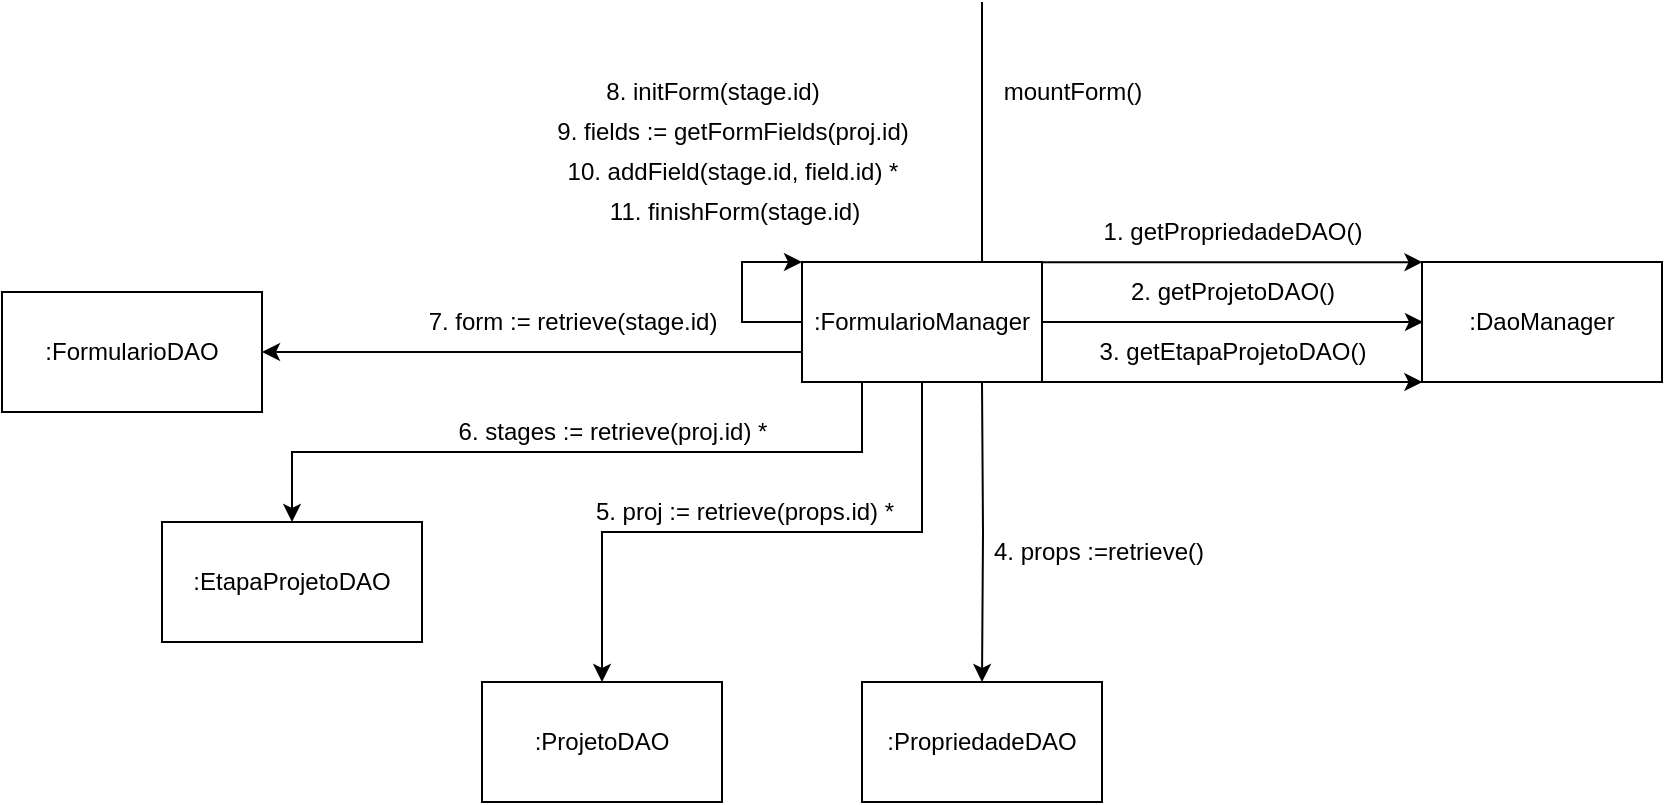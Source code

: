 <mxfile version="21.6.8" type="device">
  <diagram name="Page-1" id="DzhSQO73DSki14xKmCqW">
    <mxGraphModel dx="810" dy="469" grid="0" gridSize="10" guides="1" tooltips="1" connect="1" arrows="1" fold="1" page="1" pageScale="1" pageWidth="850" pageHeight="1100" math="0" shadow="0">
      <root>
        <mxCell id="0" />
        <mxCell id="1" parent="0" />
        <mxCell id="awyPaQthuCvUyQTzf5ff-2" style="edgeStyle=orthogonalEdgeStyle;rounded=0;orthogonalLoop=1;jettySize=auto;html=1;endArrow=none;endFill=0;" parent="1" edge="1">
          <mxGeometry relative="1" as="geometry">
            <mxPoint x="493" y="95" as="targetPoint" />
            <mxPoint x="493" y="225" as="sourcePoint" />
          </mxGeometry>
        </mxCell>
        <mxCell id="awyPaQthuCvUyQTzf5ff-5" style="edgeStyle=orthogonalEdgeStyle;rounded=0;orthogonalLoop=1;jettySize=auto;html=1;exitX=1;exitY=0.5;exitDx=0;exitDy=0;entryX=0.002;entryY=0.168;entryDx=0;entryDy=0;entryPerimeter=0;" parent="1" edge="1">
          <mxGeometry relative="1" as="geometry">
            <mxPoint x="713.24" y="225.08" as="targetPoint" />
            <mxPoint x="523" y="245" as="sourcePoint" />
            <Array as="points">
              <mxPoint x="523" y="225" />
            </Array>
          </mxGeometry>
        </mxCell>
        <mxCell id="awyPaQthuCvUyQTzf5ff-10" style="edgeStyle=orthogonalEdgeStyle;rounded=0;orthogonalLoop=1;jettySize=auto;html=1;exitX=0.5;exitY=1;exitDx=0;exitDy=0;" parent="1" target="awyPaQthuCvUyQTzf5ff-9" edge="1">
          <mxGeometry relative="1" as="geometry">
            <mxPoint x="493" y="285" as="sourcePoint" />
          </mxGeometry>
        </mxCell>
        <mxCell id="mIN6q4U5lTrwkl3Erueq-7" style="edgeStyle=orthogonalEdgeStyle;rounded=0;orthogonalLoop=1;jettySize=auto;html=1;exitX=0.5;exitY=1;exitDx=0;exitDy=0;" parent="1" source="awyPaQthuCvUyQTzf5ff-1" target="mIN6q4U5lTrwkl3Erueq-4" edge="1">
          <mxGeometry relative="1" as="geometry" />
        </mxCell>
        <mxCell id="mIN6q4U5lTrwkl3Erueq-10" style="edgeStyle=orthogonalEdgeStyle;rounded=0;orthogonalLoop=1;jettySize=auto;html=1;exitX=0.25;exitY=1;exitDx=0;exitDy=0;" parent="1" source="awyPaQthuCvUyQTzf5ff-1" target="mIN6q4U5lTrwkl3Erueq-9" edge="1">
          <mxGeometry relative="1" as="geometry" />
        </mxCell>
        <mxCell id="mIN6q4U5lTrwkl3Erueq-14" style="edgeStyle=orthogonalEdgeStyle;rounded=0;orthogonalLoop=1;jettySize=auto;html=1;exitX=0;exitY=0.75;exitDx=0;exitDy=0;" parent="1" source="awyPaQthuCvUyQTzf5ff-1" target="mIN6q4U5lTrwkl3Erueq-13" edge="1">
          <mxGeometry relative="1" as="geometry" />
        </mxCell>
        <mxCell id="mIN6q4U5lTrwkl3Erueq-17" style="edgeStyle=orthogonalEdgeStyle;rounded=0;orthogonalLoop=1;jettySize=auto;html=1;entryX=0;entryY=0;entryDx=0;entryDy=0;exitX=0;exitY=0.5;exitDx=0;exitDy=0;" parent="1" source="awyPaQthuCvUyQTzf5ff-1" target="awyPaQthuCvUyQTzf5ff-1" edge="1">
          <mxGeometry relative="1" as="geometry">
            <mxPoint x="433.0" y="225" as="targetPoint" />
            <mxPoint x="403.0" y="225" as="sourcePoint" />
            <Array as="points">
              <mxPoint x="373" y="255" />
              <mxPoint x="373" y="225" />
            </Array>
          </mxGeometry>
        </mxCell>
        <mxCell id="awyPaQthuCvUyQTzf5ff-1" value=":FormularioManager" style="rounded=0;whiteSpace=wrap;html=1;" parent="1" vertex="1">
          <mxGeometry x="403" y="225" width="120" height="60" as="geometry" />
        </mxCell>
        <mxCell id="awyPaQthuCvUyQTzf5ff-3" value="mountForm()" style="text;html=1;align=center;verticalAlign=middle;resizable=0;points=[];autosize=1;strokeColor=none;fillColor=none;" parent="1" vertex="1">
          <mxGeometry x="493" y="125" width="90" height="30" as="geometry" />
        </mxCell>
        <mxCell id="awyPaQthuCvUyQTzf5ff-4" value=":DaoManager" style="rounded=0;whiteSpace=wrap;html=1;" parent="1" vertex="1">
          <mxGeometry x="713" y="225" width="120" height="60" as="geometry" />
        </mxCell>
        <mxCell id="awyPaQthuCvUyQTzf5ff-6" value="1. getPropriedadeDAO()" style="text;html=1;align=center;verticalAlign=middle;resizable=0;points=[];autosize=1;strokeColor=none;fillColor=none;" parent="1" vertex="1">
          <mxGeometry x="543" y="195" width="150" height="30" as="geometry" />
        </mxCell>
        <mxCell id="awyPaQthuCvUyQTzf5ff-9" value=":PropriedadeDAO" style="rounded=0;whiteSpace=wrap;html=1;" parent="1" vertex="1">
          <mxGeometry x="433" y="435" width="120" height="60" as="geometry" />
        </mxCell>
        <mxCell id="awyPaQthuCvUyQTzf5ff-11" value="4. props :=retrieve()" style="text;html=1;align=center;verticalAlign=middle;resizable=0;points=[];autosize=1;strokeColor=none;fillColor=none;" parent="1" vertex="1">
          <mxGeometry x="489" y="357" width="123" height="26" as="geometry" />
        </mxCell>
        <mxCell id="awyPaQthuCvUyQTzf5ff-14" value="5. proj := retrieve(props.id) *" style="text;html=1;align=center;verticalAlign=middle;resizable=0;points=[];autosize=1;strokeColor=none;fillColor=none;" parent="1" vertex="1">
          <mxGeometry x="290" y="337" width="167" height="26" as="geometry" />
        </mxCell>
        <mxCell id="mIN6q4U5lTrwkl3Erueq-2" style="edgeStyle=orthogonalEdgeStyle;rounded=0;orthogonalLoop=1;jettySize=auto;html=1;exitX=1;exitY=0.5;exitDx=0;exitDy=0;entryX=0.004;entryY=0.681;entryDx=0;entryDy=0;entryPerimeter=0;" parent="1" edge="1">
          <mxGeometry relative="1" as="geometry">
            <mxPoint x="713.48" y="255.86" as="targetPoint" />
            <mxPoint x="523" y="275" as="sourcePoint" />
            <Array as="points">
              <mxPoint x="523" y="255" />
              <mxPoint x="714" y="255" />
            </Array>
          </mxGeometry>
        </mxCell>
        <mxCell id="mIN6q4U5lTrwkl3Erueq-3" value="2. getProjetoDAO()" style="text;html=1;align=center;verticalAlign=middle;resizable=0;points=[];autosize=1;strokeColor=none;fillColor=none;" parent="1" vertex="1">
          <mxGeometry x="553" y="225" width="130" height="30" as="geometry" />
        </mxCell>
        <mxCell id="mIN6q4U5lTrwkl3Erueq-4" value=":ProjetoDAO" style="rounded=0;whiteSpace=wrap;html=1;" parent="1" vertex="1">
          <mxGeometry x="243" y="435" width="120" height="60" as="geometry" />
        </mxCell>
        <mxCell id="mIN6q4U5lTrwkl3Erueq-5" value="3. getEtapaProjetoDAO()" style="text;html=1;align=center;verticalAlign=middle;resizable=0;points=[];autosize=1;strokeColor=none;fillColor=none;" parent="1" vertex="1">
          <mxGeometry x="538" y="255" width="160" height="30" as="geometry" />
        </mxCell>
        <mxCell id="mIN6q4U5lTrwkl3Erueq-6" style="edgeStyle=orthogonalEdgeStyle;rounded=0;orthogonalLoop=1;jettySize=auto;html=1;entryX=0.004;entryY=0.681;entryDx=0;entryDy=0;entryPerimeter=0;" parent="1" edge="1">
          <mxGeometry relative="1" as="geometry">
            <mxPoint x="713.22" y="285.83" as="targetPoint" />
            <mxPoint x="523" y="285" as="sourcePoint" />
            <Array as="points">
              <mxPoint x="522.74" y="284.97" />
              <mxPoint x="713.74" y="284.97" />
            </Array>
          </mxGeometry>
        </mxCell>
        <mxCell id="mIN6q4U5lTrwkl3Erueq-9" value=":EtapaProjetoDAO" style="rounded=0;whiteSpace=wrap;html=1;" parent="1" vertex="1">
          <mxGeometry x="83" y="355" width="130" height="60" as="geometry" />
        </mxCell>
        <mxCell id="mIN6q4U5lTrwkl3Erueq-11" value="6. stages := retrieve(proj.id) *" style="text;html=1;align=center;verticalAlign=middle;resizable=0;points=[];autosize=1;strokeColor=none;fillColor=none;" parent="1" vertex="1">
          <mxGeometry x="222" y="297" width="172" height="26" as="geometry" />
        </mxCell>
        <mxCell id="mIN6q4U5lTrwkl3Erueq-13" value=":FormularioDAO" style="rounded=0;whiteSpace=wrap;html=1;" parent="1" vertex="1">
          <mxGeometry x="3" y="240" width="130" height="60" as="geometry" />
        </mxCell>
        <mxCell id="mIN6q4U5lTrwkl3Erueq-15" value="7. form := retrieve(stage.id)" style="text;html=1;align=center;verticalAlign=middle;resizable=0;points=[];autosize=1;strokeColor=none;fillColor=none;" parent="1" vertex="1">
          <mxGeometry x="207" y="242" width="162" height="26" as="geometry" />
        </mxCell>
        <mxCell id="mIN6q4U5lTrwkl3Erueq-18" value="8. initForm(stage.id)" style="text;html=1;align=center;verticalAlign=middle;resizable=0;points=[];autosize=1;strokeColor=none;fillColor=none;" parent="1" vertex="1">
          <mxGeometry x="293" y="125" width="130" height="30" as="geometry" />
        </mxCell>
        <mxCell id="mIN6q4U5lTrwkl3Erueq-20" value="9. fields := getFormFields(proj.id)" style="text;html=1;align=center;verticalAlign=middle;resizable=0;points=[];autosize=1;strokeColor=none;fillColor=none;" parent="1" vertex="1">
          <mxGeometry x="268" y="145" width="200" height="30" as="geometry" />
        </mxCell>
        <mxCell id="mIN6q4U5lTrwkl3Erueq-21" value="10. addField(stage.id, field.id) *" style="text;html=1;align=center;verticalAlign=middle;resizable=0;points=[];autosize=1;strokeColor=none;fillColor=none;" parent="1" vertex="1">
          <mxGeometry x="273" y="165" width="190" height="30" as="geometry" />
        </mxCell>
        <mxCell id="mIN6q4U5lTrwkl3Erueq-22" value="11. finishForm(stage.id)" style="text;html=1;align=center;verticalAlign=middle;resizable=0;points=[];autosize=1;strokeColor=none;fillColor=none;" parent="1" vertex="1">
          <mxGeometry x="297" y="187" width="143" height="26" as="geometry" />
        </mxCell>
      </root>
    </mxGraphModel>
  </diagram>
</mxfile>
